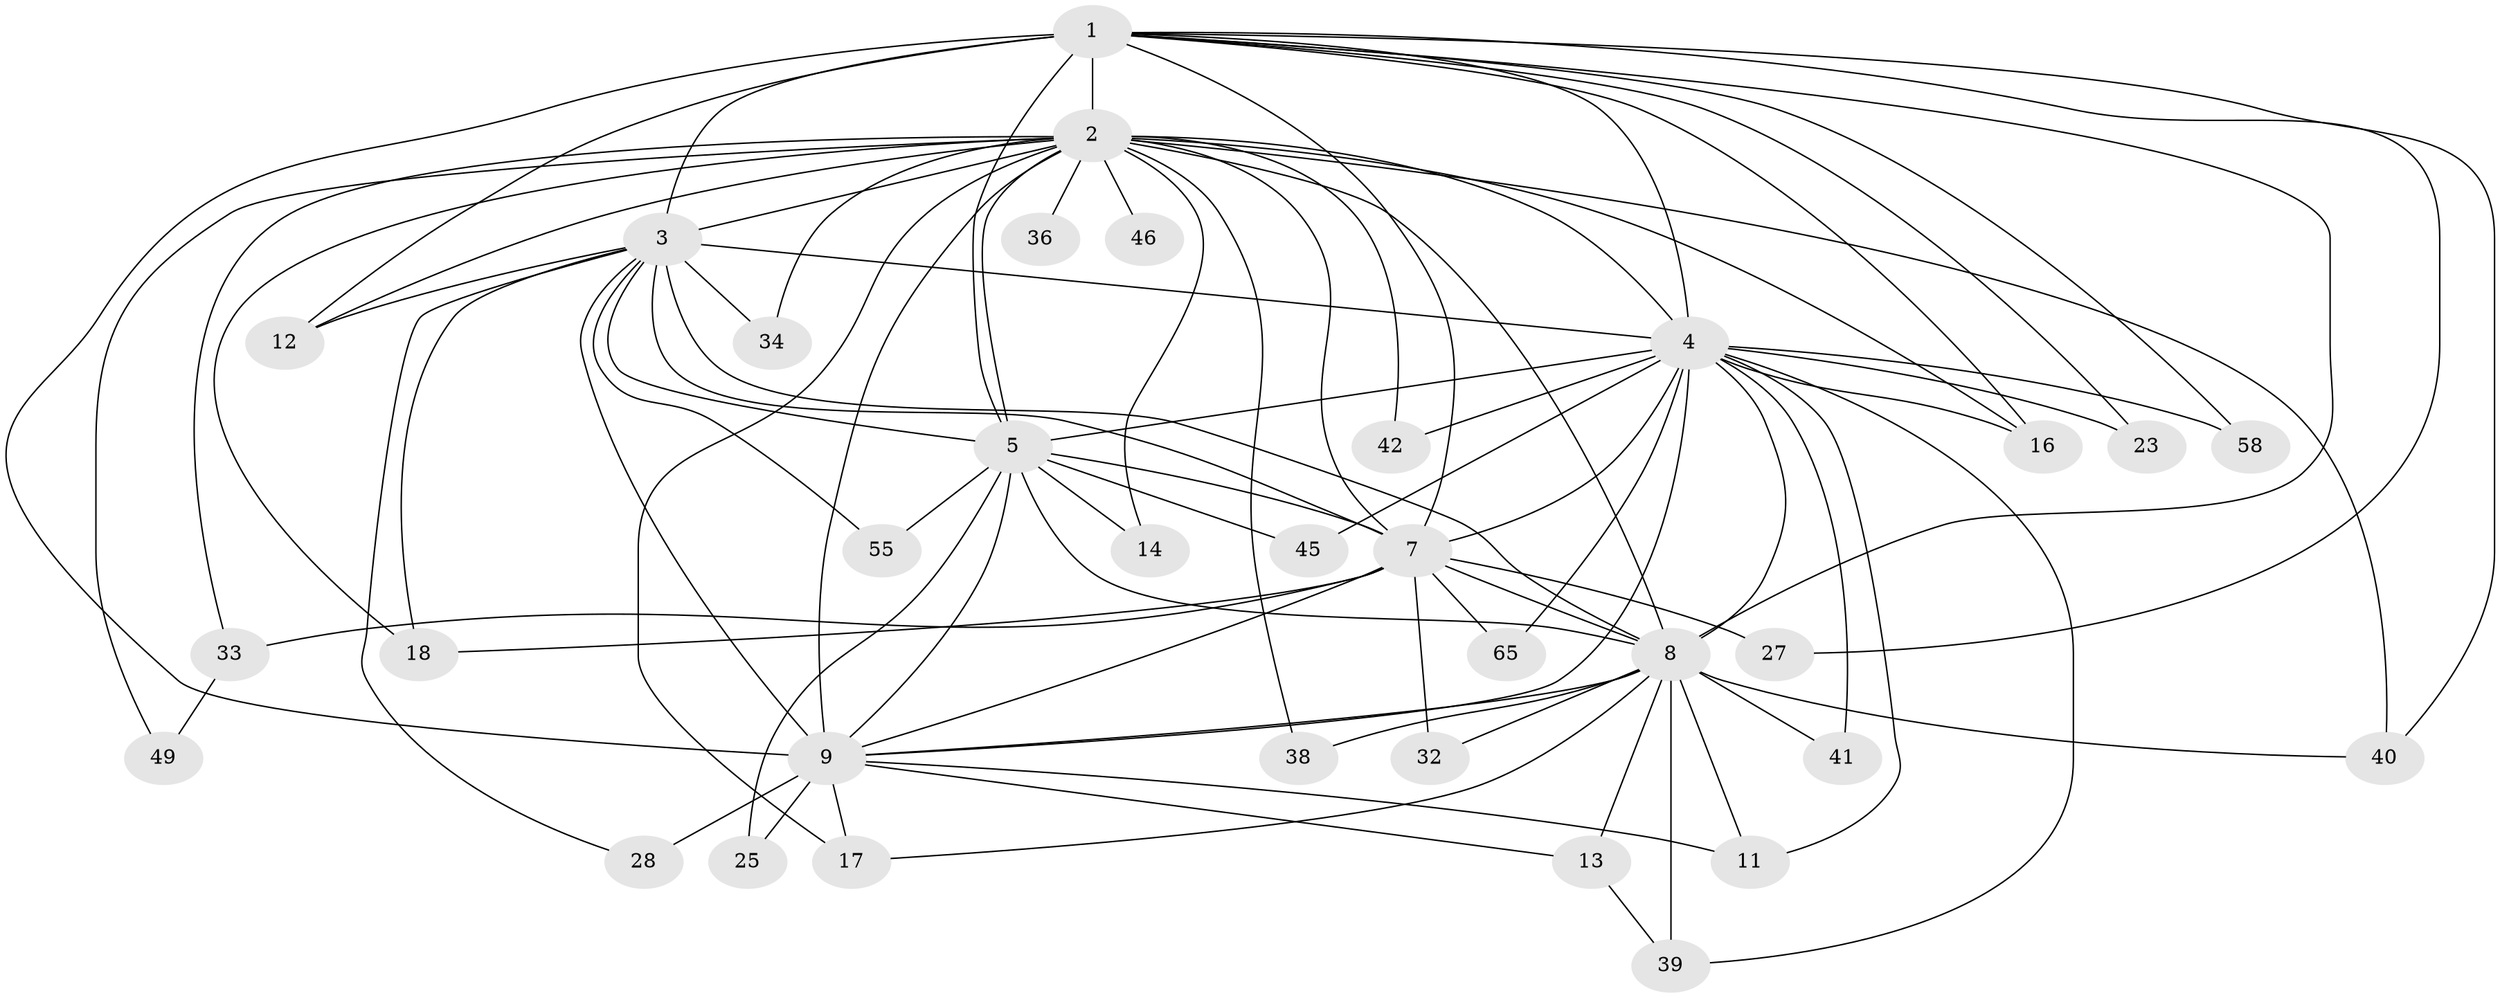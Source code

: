 // original degree distribution, {21: 0.04411764705882353, 15: 0.029411764705882353, 18: 0.014705882352941176, 13: 0.014705882352941176, 22: 0.014705882352941176, 20: 0.014705882352941176, 14: 0.014705882352941176, 3: 0.2647058823529412, 2: 0.5294117647058824, 4: 0.058823529411764705}
// Generated by graph-tools (version 1.1) at 2025/14/03/09/25 04:14:03]
// undirected, 34 vertices, 85 edges
graph export_dot {
graph [start="1"]
  node [color=gray90,style=filled];
  1 [super="+30+19+26"];
  2 [super="+10+59+6+37+51"];
  3 [super="+24+66"];
  4 [super="+29"];
  5;
  7;
  8;
  9 [super="+21+35+50+47"];
  11 [super="+61"];
  12 [super="+15"];
  13;
  14;
  16 [super="+20"];
  17 [super="+48"];
  18;
  23;
  25;
  27;
  28;
  32;
  33;
  34;
  36;
  38;
  39 [super="+54"];
  40;
  41;
  42;
  45;
  46;
  49;
  55;
  58;
  65;
  1 -- 2 [weight=6];
  1 -- 3 [weight=2];
  1 -- 4;
  1 -- 5;
  1 -- 7;
  1 -- 8 [weight=2];
  1 -- 9;
  1 -- 23;
  1 -- 27;
  1 -- 58;
  1 -- 12 [weight=2];
  1 -- 40;
  1 -- 16;
  2 -- 3 [weight=5];
  2 -- 4 [weight=3];
  2 -- 5 [weight=3];
  2 -- 7 [weight=3];
  2 -- 8 [weight=4];
  2 -- 9 [weight=5];
  2 -- 14;
  2 -- 38;
  2 -- 46 [weight=2];
  2 -- 42;
  2 -- 12;
  2 -- 49;
  2 -- 16 [weight=2];
  2 -- 17 [weight=2];
  2 -- 18;
  2 -- 33;
  2 -- 34;
  2 -- 36;
  2 -- 40;
  3 -- 4;
  3 -- 5;
  3 -- 7;
  3 -- 8 [weight=3];
  3 -- 9;
  3 -- 12;
  3 -- 18;
  3 -- 28;
  3 -- 34;
  3 -- 55;
  4 -- 5;
  4 -- 7 [weight=2];
  4 -- 8;
  4 -- 9 [weight=3];
  4 -- 11;
  4 -- 16;
  4 -- 23;
  4 -- 39;
  4 -- 41;
  4 -- 45;
  4 -- 58;
  4 -- 65;
  4 -- 42;
  5 -- 7;
  5 -- 8;
  5 -- 9;
  5 -- 14;
  5 -- 25;
  5 -- 45;
  5 -- 55;
  7 -- 8;
  7 -- 9;
  7 -- 18;
  7 -- 27;
  7 -- 32;
  7 -- 33;
  7 -- 65;
  8 -- 9;
  8 -- 13;
  8 -- 17;
  8 -- 32;
  8 -- 38;
  8 -- 39;
  8 -- 40;
  8 -- 41;
  8 -- 11;
  9 -- 11;
  9 -- 13;
  9 -- 17;
  9 -- 25;
  9 -- 28 [weight=2];
  13 -- 39;
  33 -- 49;
}
